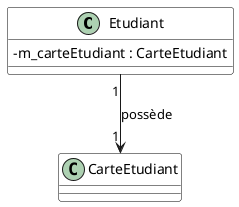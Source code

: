 @startuml EtudiantCarteAssociationSimple
skinparam classAttributeIconSize 0
skinparam class {
    BackgroundColor White
    BorderColor #000
}

Etudiant "1" --> "1" CarteEtudiant : "possède"

class Etudiant {
    - m_carteEtudiant : CarteEtudiant
}
class CarteEtudiant {
}
@enduml